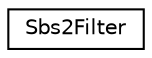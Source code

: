 digraph G
{
  edge [fontname="Helvetica",fontsize="10",labelfontname="Helvetica",labelfontsize="10"];
  node [fontname="Helvetica",fontsize="10",shape=record];
  rankdir="LR";
  Node1 [label="Sbs2Filter",height=0.2,width=0.4,color="black", fillcolor="white", style="filled",URL="$class_sbs2_filter.html"];
}
